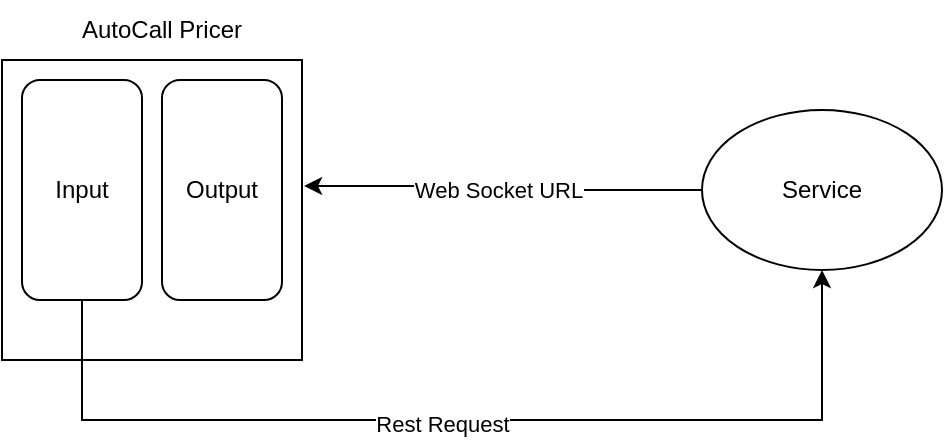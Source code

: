 <mxfile version="25.0.3">
  <diagram name="Page-1" id="DALA4FKXpwunFTNvOnyw">
    <mxGraphModel dx="1434" dy="746" grid="1" gridSize="10" guides="1" tooltips="1" connect="1" arrows="1" fold="1" page="1" pageScale="1" pageWidth="850" pageHeight="1100" math="0" shadow="0">
      <root>
        <mxCell id="0" />
        <mxCell id="1" parent="0" />
        <mxCell id="lpmktUAj_lBDETjyY4Hj-1" value="&lt;div&gt;&lt;br&gt;&lt;/div&gt;&lt;div&gt;&lt;br&gt;&lt;/div&gt;" style="whiteSpace=wrap;html=1;aspect=fixed;" vertex="1" parent="1">
          <mxGeometry x="80" y="270" width="150" height="150" as="geometry" />
        </mxCell>
        <mxCell id="lpmktUAj_lBDETjyY4Hj-6" style="edgeStyle=orthogonalEdgeStyle;rounded=0;orthogonalLoop=1;jettySize=auto;html=1;exitX=0.5;exitY=1;exitDx=0;exitDy=0;entryX=0.5;entryY=1;entryDx=0;entryDy=0;" edge="1" parent="1" source="lpmktUAj_lBDETjyY4Hj-2" target="lpmktUAj_lBDETjyY4Hj-5">
          <mxGeometry relative="1" as="geometry">
            <mxPoint x="510" y="490" as="targetPoint" />
            <Array as="points">
              <mxPoint x="120" y="450" />
              <mxPoint x="490" y="450" />
            </Array>
          </mxGeometry>
        </mxCell>
        <mxCell id="lpmktUAj_lBDETjyY4Hj-7" value="Rest Request" style="edgeLabel;html=1;align=center;verticalAlign=middle;resizable=0;points=[];" vertex="1" connectable="0" parent="lpmktUAj_lBDETjyY4Hj-6">
          <mxGeometry x="-0.05" y="-2" relative="1" as="geometry">
            <mxPoint as="offset" />
          </mxGeometry>
        </mxCell>
        <mxCell id="lpmktUAj_lBDETjyY4Hj-2" value="Input" style="rounded=1;whiteSpace=wrap;html=1;" vertex="1" parent="1">
          <mxGeometry x="90" y="280" width="60" height="110" as="geometry" />
        </mxCell>
        <mxCell id="lpmktUAj_lBDETjyY4Hj-3" value="Output" style="rounded=1;whiteSpace=wrap;html=1;" vertex="1" parent="1">
          <mxGeometry x="160" y="280" width="60" height="110" as="geometry" />
        </mxCell>
        <mxCell id="lpmktUAj_lBDETjyY4Hj-4" value="AutoCall Pricer" style="text;html=1;align=center;verticalAlign=middle;whiteSpace=wrap;rounded=0;" vertex="1" parent="1">
          <mxGeometry x="110" y="240" width="100" height="30" as="geometry" />
        </mxCell>
        <mxCell id="lpmktUAj_lBDETjyY4Hj-8" style="edgeStyle=orthogonalEdgeStyle;rounded=0;orthogonalLoop=1;jettySize=auto;html=1;exitX=0;exitY=0.5;exitDx=0;exitDy=0;entryX=1.007;entryY=0.42;entryDx=0;entryDy=0;entryPerimeter=0;" edge="1" parent="1" source="lpmktUAj_lBDETjyY4Hj-5" target="lpmktUAj_lBDETjyY4Hj-1">
          <mxGeometry relative="1" as="geometry">
            <mxPoint x="270" y="335" as="targetPoint" />
          </mxGeometry>
        </mxCell>
        <mxCell id="lpmktUAj_lBDETjyY4Hj-9" value="Web Socket URL" style="edgeLabel;html=1;align=center;verticalAlign=middle;resizable=0;points=[];" vertex="1" connectable="0" parent="lpmktUAj_lBDETjyY4Hj-8">
          <mxGeometry x="0.035" y="2" relative="1" as="geometry">
            <mxPoint as="offset" />
          </mxGeometry>
        </mxCell>
        <mxCell id="lpmktUAj_lBDETjyY4Hj-5" value="Service" style="ellipse;whiteSpace=wrap;html=1;" vertex="1" parent="1">
          <mxGeometry x="430" y="295" width="120" height="80" as="geometry" />
        </mxCell>
      </root>
    </mxGraphModel>
  </diagram>
</mxfile>
